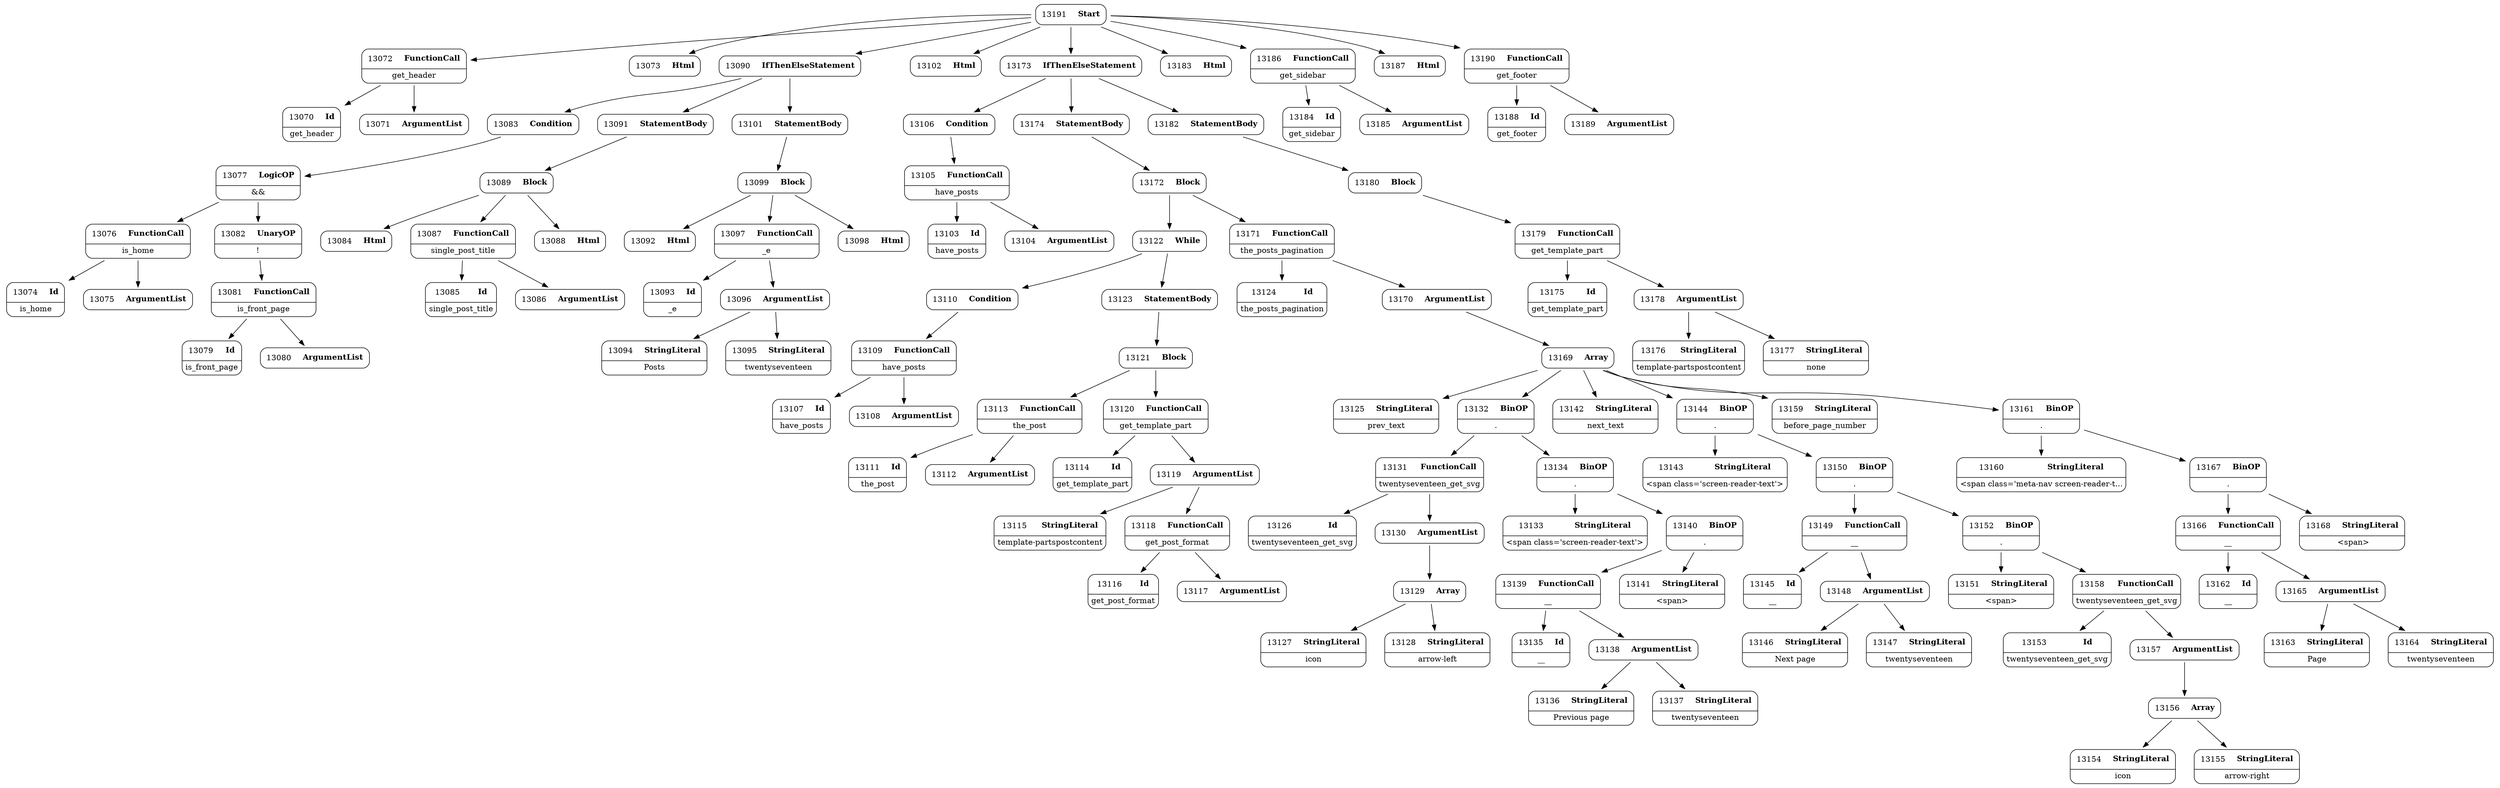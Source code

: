 digraph ast {
node [shape=none];
13070 [label=<<TABLE border='1' cellspacing='0' cellpadding='10' style='rounded' ><TR><TD border='0'>13070</TD><TD border='0'><B>Id</B></TD></TR><HR/><TR><TD border='0' cellpadding='5' colspan='2'>get_header</TD></TR></TABLE>>];
13071 [label=<<TABLE border='1' cellspacing='0' cellpadding='10' style='rounded' ><TR><TD border='0'>13071</TD><TD border='0'><B>ArgumentList</B></TD></TR></TABLE>>];
13072 [label=<<TABLE border='1' cellspacing='0' cellpadding='10' style='rounded' ><TR><TD border='0'>13072</TD><TD border='0'><B>FunctionCall</B></TD></TR><HR/><TR><TD border='0' cellpadding='5' colspan='2'>get_header</TD></TR></TABLE>>];
13072 -> 13070 [weight=2];
13072 -> 13071 [weight=2];
13073 [label=<<TABLE border='1' cellspacing='0' cellpadding='10' style='rounded' ><TR><TD border='0'>13073</TD><TD border='0'><B>Html</B></TD></TR></TABLE>>];
13074 [label=<<TABLE border='1' cellspacing='0' cellpadding='10' style='rounded' ><TR><TD border='0'>13074</TD><TD border='0'><B>Id</B></TD></TR><HR/><TR><TD border='0' cellpadding='5' colspan='2'>is_home</TD></TR></TABLE>>];
13075 [label=<<TABLE border='1' cellspacing='0' cellpadding='10' style='rounded' ><TR><TD border='0'>13075</TD><TD border='0'><B>ArgumentList</B></TD></TR></TABLE>>];
13076 [label=<<TABLE border='1' cellspacing='0' cellpadding='10' style='rounded' ><TR><TD border='0'>13076</TD><TD border='0'><B>FunctionCall</B></TD></TR><HR/><TR><TD border='0' cellpadding='5' colspan='2'>is_home</TD></TR></TABLE>>];
13076 -> 13074 [weight=2];
13076 -> 13075 [weight=2];
13077 [label=<<TABLE border='1' cellspacing='0' cellpadding='10' style='rounded' ><TR><TD border='0'>13077</TD><TD border='0'><B>LogicOP</B></TD></TR><HR/><TR><TD border='0' cellpadding='5' colspan='2'>&amp;&amp;</TD></TR></TABLE>>];
13077 -> 13076 [weight=2];
13077 -> 13082 [weight=2];
13079 [label=<<TABLE border='1' cellspacing='0' cellpadding='10' style='rounded' ><TR><TD border='0'>13079</TD><TD border='0'><B>Id</B></TD></TR><HR/><TR><TD border='0' cellpadding='5' colspan='2'>is_front_page</TD></TR></TABLE>>];
13080 [label=<<TABLE border='1' cellspacing='0' cellpadding='10' style='rounded' ><TR><TD border='0'>13080</TD><TD border='0'><B>ArgumentList</B></TD></TR></TABLE>>];
13081 [label=<<TABLE border='1' cellspacing='0' cellpadding='10' style='rounded' ><TR><TD border='0'>13081</TD><TD border='0'><B>FunctionCall</B></TD></TR><HR/><TR><TD border='0' cellpadding='5' colspan='2'>is_front_page</TD></TR></TABLE>>];
13081 -> 13079 [weight=2];
13081 -> 13080 [weight=2];
13082 [label=<<TABLE border='1' cellspacing='0' cellpadding='10' style='rounded' ><TR><TD border='0'>13082</TD><TD border='0'><B>UnaryOP</B></TD></TR><HR/><TR><TD border='0' cellpadding='5' colspan='2'>!</TD></TR></TABLE>>];
13082 -> 13081 [weight=2];
13083 [label=<<TABLE border='1' cellspacing='0' cellpadding='10' style='rounded' ><TR><TD border='0'>13083</TD><TD border='0'><B>Condition</B></TD></TR></TABLE>>];
13083 -> 13077 [weight=2];
13084 [label=<<TABLE border='1' cellspacing='0' cellpadding='10' style='rounded' ><TR><TD border='0'>13084</TD><TD border='0'><B>Html</B></TD></TR></TABLE>>];
13085 [label=<<TABLE border='1' cellspacing='0' cellpadding='10' style='rounded' ><TR><TD border='0'>13085</TD><TD border='0'><B>Id</B></TD></TR><HR/><TR><TD border='0' cellpadding='5' colspan='2'>single_post_title</TD></TR></TABLE>>];
13086 [label=<<TABLE border='1' cellspacing='0' cellpadding='10' style='rounded' ><TR><TD border='0'>13086</TD><TD border='0'><B>ArgumentList</B></TD></TR></TABLE>>];
13087 [label=<<TABLE border='1' cellspacing='0' cellpadding='10' style='rounded' ><TR><TD border='0'>13087</TD><TD border='0'><B>FunctionCall</B></TD></TR><HR/><TR><TD border='0' cellpadding='5' colspan='2'>single_post_title</TD></TR></TABLE>>];
13087 -> 13085 [weight=2];
13087 -> 13086 [weight=2];
13088 [label=<<TABLE border='1' cellspacing='0' cellpadding='10' style='rounded' ><TR><TD border='0'>13088</TD><TD border='0'><B>Html</B></TD></TR></TABLE>>];
13089 [label=<<TABLE border='1' cellspacing='0' cellpadding='10' style='rounded' ><TR><TD border='0'>13089</TD><TD border='0'><B>Block</B></TD></TR></TABLE>>];
13089 -> 13084 [weight=2];
13089 -> 13087 [weight=2];
13089 -> 13088 [weight=2];
13090 [label=<<TABLE border='1' cellspacing='0' cellpadding='10' style='rounded' ><TR><TD border='0'>13090</TD><TD border='0'><B>IfThenElseStatement</B></TD></TR></TABLE>>];
13090 -> 13083 [weight=2];
13090 -> 13091 [weight=2];
13090 -> 13101 [weight=2];
13091 [label=<<TABLE border='1' cellspacing='0' cellpadding='10' style='rounded' ><TR><TD border='0'>13091</TD><TD border='0'><B>StatementBody</B></TD></TR></TABLE>>];
13091 -> 13089 [weight=2];
13092 [label=<<TABLE border='1' cellspacing='0' cellpadding='10' style='rounded' ><TR><TD border='0'>13092</TD><TD border='0'><B>Html</B></TD></TR></TABLE>>];
13093 [label=<<TABLE border='1' cellspacing='0' cellpadding='10' style='rounded' ><TR><TD border='0'>13093</TD><TD border='0'><B>Id</B></TD></TR><HR/><TR><TD border='0' cellpadding='5' colspan='2'>_e</TD></TR></TABLE>>];
13094 [label=<<TABLE border='1' cellspacing='0' cellpadding='10' style='rounded' ><TR><TD border='0'>13094</TD><TD border='0'><B>StringLiteral</B></TD></TR><HR/><TR><TD border='0' cellpadding='5' colspan='2'>Posts</TD></TR></TABLE>>];
13095 [label=<<TABLE border='1' cellspacing='0' cellpadding='10' style='rounded' ><TR><TD border='0'>13095</TD><TD border='0'><B>StringLiteral</B></TD></TR><HR/><TR><TD border='0' cellpadding='5' colspan='2'>twentyseventeen</TD></TR></TABLE>>];
13096 [label=<<TABLE border='1' cellspacing='0' cellpadding='10' style='rounded' ><TR><TD border='0'>13096</TD><TD border='0'><B>ArgumentList</B></TD></TR></TABLE>>];
13096 -> 13094 [weight=2];
13096 -> 13095 [weight=2];
13097 [label=<<TABLE border='1' cellspacing='0' cellpadding='10' style='rounded' ><TR><TD border='0'>13097</TD><TD border='0'><B>FunctionCall</B></TD></TR><HR/><TR><TD border='0' cellpadding='5' colspan='2'>_e</TD></TR></TABLE>>];
13097 -> 13093 [weight=2];
13097 -> 13096 [weight=2];
13098 [label=<<TABLE border='1' cellspacing='0' cellpadding='10' style='rounded' ><TR><TD border='0'>13098</TD><TD border='0'><B>Html</B></TD></TR></TABLE>>];
13099 [label=<<TABLE border='1' cellspacing='0' cellpadding='10' style='rounded' ><TR><TD border='0'>13099</TD><TD border='0'><B>Block</B></TD></TR></TABLE>>];
13099 -> 13092 [weight=2];
13099 -> 13097 [weight=2];
13099 -> 13098 [weight=2];
13101 [label=<<TABLE border='1' cellspacing='0' cellpadding='10' style='rounded' ><TR><TD border='0'>13101</TD><TD border='0'><B>StatementBody</B></TD></TR></TABLE>>];
13101 -> 13099 [weight=2];
13102 [label=<<TABLE border='1' cellspacing='0' cellpadding='10' style='rounded' ><TR><TD border='0'>13102</TD><TD border='0'><B>Html</B></TD></TR></TABLE>>];
13103 [label=<<TABLE border='1' cellspacing='0' cellpadding='10' style='rounded' ><TR><TD border='0'>13103</TD><TD border='0'><B>Id</B></TD></TR><HR/><TR><TD border='0' cellpadding='5' colspan='2'>have_posts</TD></TR></TABLE>>];
13104 [label=<<TABLE border='1' cellspacing='0' cellpadding='10' style='rounded' ><TR><TD border='0'>13104</TD><TD border='0'><B>ArgumentList</B></TD></TR></TABLE>>];
13105 [label=<<TABLE border='1' cellspacing='0' cellpadding='10' style='rounded' ><TR><TD border='0'>13105</TD><TD border='0'><B>FunctionCall</B></TD></TR><HR/><TR><TD border='0' cellpadding='5' colspan='2'>have_posts</TD></TR></TABLE>>];
13105 -> 13103 [weight=2];
13105 -> 13104 [weight=2];
13106 [label=<<TABLE border='1' cellspacing='0' cellpadding='10' style='rounded' ><TR><TD border='0'>13106</TD><TD border='0'><B>Condition</B></TD></TR></TABLE>>];
13106 -> 13105 [weight=2];
13107 [label=<<TABLE border='1' cellspacing='0' cellpadding='10' style='rounded' ><TR><TD border='0'>13107</TD><TD border='0'><B>Id</B></TD></TR><HR/><TR><TD border='0' cellpadding='5' colspan='2'>have_posts</TD></TR></TABLE>>];
13108 [label=<<TABLE border='1' cellspacing='0' cellpadding='10' style='rounded' ><TR><TD border='0'>13108</TD><TD border='0'><B>ArgumentList</B></TD></TR></TABLE>>];
13109 [label=<<TABLE border='1' cellspacing='0' cellpadding='10' style='rounded' ><TR><TD border='0'>13109</TD><TD border='0'><B>FunctionCall</B></TD></TR><HR/><TR><TD border='0' cellpadding='5' colspan='2'>have_posts</TD></TR></TABLE>>];
13109 -> 13107 [weight=2];
13109 -> 13108 [weight=2];
13110 [label=<<TABLE border='1' cellspacing='0' cellpadding='10' style='rounded' ><TR><TD border='0'>13110</TD><TD border='0'><B>Condition</B></TD></TR></TABLE>>];
13110 -> 13109 [weight=2];
13111 [label=<<TABLE border='1' cellspacing='0' cellpadding='10' style='rounded' ><TR><TD border='0'>13111</TD><TD border='0'><B>Id</B></TD></TR><HR/><TR><TD border='0' cellpadding='5' colspan='2'>the_post</TD></TR></TABLE>>];
13112 [label=<<TABLE border='1' cellspacing='0' cellpadding='10' style='rounded' ><TR><TD border='0'>13112</TD><TD border='0'><B>ArgumentList</B></TD></TR></TABLE>>];
13113 [label=<<TABLE border='1' cellspacing='0' cellpadding='10' style='rounded' ><TR><TD border='0'>13113</TD><TD border='0'><B>FunctionCall</B></TD></TR><HR/><TR><TD border='0' cellpadding='5' colspan='2'>the_post</TD></TR></TABLE>>];
13113 -> 13111 [weight=2];
13113 -> 13112 [weight=2];
13114 [label=<<TABLE border='1' cellspacing='0' cellpadding='10' style='rounded' ><TR><TD border='0'>13114</TD><TD border='0'><B>Id</B></TD></TR><HR/><TR><TD border='0' cellpadding='5' colspan='2'>get_template_part</TD></TR></TABLE>>];
13115 [label=<<TABLE border='1' cellspacing='0' cellpadding='10' style='rounded' ><TR><TD border='0'>13115</TD><TD border='0'><B>StringLiteral</B></TD></TR><HR/><TR><TD border='0' cellpadding='5' colspan='2'>template-partspostcontent</TD></TR></TABLE>>];
13116 [label=<<TABLE border='1' cellspacing='0' cellpadding='10' style='rounded' ><TR><TD border='0'>13116</TD><TD border='0'><B>Id</B></TD></TR><HR/><TR><TD border='0' cellpadding='5' colspan='2'>get_post_format</TD></TR></TABLE>>];
13117 [label=<<TABLE border='1' cellspacing='0' cellpadding='10' style='rounded' ><TR><TD border='0'>13117</TD><TD border='0'><B>ArgumentList</B></TD></TR></TABLE>>];
13118 [label=<<TABLE border='1' cellspacing='0' cellpadding='10' style='rounded' ><TR><TD border='0'>13118</TD><TD border='0'><B>FunctionCall</B></TD></TR><HR/><TR><TD border='0' cellpadding='5' colspan='2'>get_post_format</TD></TR></TABLE>>];
13118 -> 13116 [weight=2];
13118 -> 13117 [weight=2];
13119 [label=<<TABLE border='1' cellspacing='0' cellpadding='10' style='rounded' ><TR><TD border='0'>13119</TD><TD border='0'><B>ArgumentList</B></TD></TR></TABLE>>];
13119 -> 13115 [weight=2];
13119 -> 13118 [weight=2];
13120 [label=<<TABLE border='1' cellspacing='0' cellpadding='10' style='rounded' ><TR><TD border='0'>13120</TD><TD border='0'><B>FunctionCall</B></TD></TR><HR/><TR><TD border='0' cellpadding='5' colspan='2'>get_template_part</TD></TR></TABLE>>];
13120 -> 13114 [weight=2];
13120 -> 13119 [weight=2];
13121 [label=<<TABLE border='1' cellspacing='0' cellpadding='10' style='rounded' ><TR><TD border='0'>13121</TD><TD border='0'><B>Block</B></TD></TR></TABLE>>];
13121 -> 13113 [weight=2];
13121 -> 13120 [weight=2];
13122 [label=<<TABLE border='1' cellspacing='0' cellpadding='10' style='rounded' ><TR><TD border='0'>13122</TD><TD border='0'><B>While</B></TD></TR></TABLE>>];
13122 -> 13110 [weight=2];
13122 -> 13123 [weight=2];
13123 [label=<<TABLE border='1' cellspacing='0' cellpadding='10' style='rounded' ><TR><TD border='0'>13123</TD><TD border='0'><B>StatementBody</B></TD></TR></TABLE>>];
13123 -> 13121 [weight=2];
13124 [label=<<TABLE border='1' cellspacing='0' cellpadding='10' style='rounded' ><TR><TD border='0'>13124</TD><TD border='0'><B>Id</B></TD></TR><HR/><TR><TD border='0' cellpadding='5' colspan='2'>the_posts_pagination</TD></TR></TABLE>>];
13125 [label=<<TABLE border='1' cellspacing='0' cellpadding='10' style='rounded' ><TR><TD border='0'>13125</TD><TD border='0'><B>StringLiteral</B></TD></TR><HR/><TR><TD border='0' cellpadding='5' colspan='2'>prev_text</TD></TR></TABLE>>];
13126 [label=<<TABLE border='1' cellspacing='0' cellpadding='10' style='rounded' ><TR><TD border='0'>13126</TD><TD border='0'><B>Id</B></TD></TR><HR/><TR><TD border='0' cellpadding='5' colspan='2'>twentyseventeen_get_svg</TD></TR></TABLE>>];
13127 [label=<<TABLE border='1' cellspacing='0' cellpadding='10' style='rounded' ><TR><TD border='0'>13127</TD><TD border='0'><B>StringLiteral</B></TD></TR><HR/><TR><TD border='0' cellpadding='5' colspan='2'>icon</TD></TR></TABLE>>];
13128 [label=<<TABLE border='1' cellspacing='0' cellpadding='10' style='rounded' ><TR><TD border='0'>13128</TD><TD border='0'><B>StringLiteral</B></TD></TR><HR/><TR><TD border='0' cellpadding='5' colspan='2'>arrow-left</TD></TR></TABLE>>];
13129 [label=<<TABLE border='1' cellspacing='0' cellpadding='10' style='rounded' ><TR><TD border='0'>13129</TD><TD border='0'><B>Array</B></TD></TR></TABLE>>];
13129 -> 13127 [weight=2];
13129 -> 13128 [weight=2];
13130 [label=<<TABLE border='1' cellspacing='0' cellpadding='10' style='rounded' ><TR><TD border='0'>13130</TD><TD border='0'><B>ArgumentList</B></TD></TR></TABLE>>];
13130 -> 13129 [weight=2];
13131 [label=<<TABLE border='1' cellspacing='0' cellpadding='10' style='rounded' ><TR><TD border='0'>13131</TD><TD border='0'><B>FunctionCall</B></TD></TR><HR/><TR><TD border='0' cellpadding='5' colspan='2'>twentyseventeen_get_svg</TD></TR></TABLE>>];
13131 -> 13126 [weight=2];
13131 -> 13130 [weight=2];
13132 [label=<<TABLE border='1' cellspacing='0' cellpadding='10' style='rounded' ><TR><TD border='0'>13132</TD><TD border='0'><B>BinOP</B></TD></TR><HR/><TR><TD border='0' cellpadding='5' colspan='2'>.</TD></TR></TABLE>>];
13132 -> 13131 [weight=2];
13132 -> 13134 [weight=2];
13133 [label=<<TABLE border='1' cellspacing='0' cellpadding='10' style='rounded' ><TR><TD border='0'>13133</TD><TD border='0'><B>StringLiteral</B></TD></TR><HR/><TR><TD border='0' cellpadding='5' colspan='2'>&lt;span class='screen-reader-text'&gt;</TD></TR></TABLE>>];
13134 [label=<<TABLE border='1' cellspacing='0' cellpadding='10' style='rounded' ><TR><TD border='0'>13134</TD><TD border='0'><B>BinOP</B></TD></TR><HR/><TR><TD border='0' cellpadding='5' colspan='2'>.</TD></TR></TABLE>>];
13134 -> 13133 [weight=2];
13134 -> 13140 [weight=2];
13135 [label=<<TABLE border='1' cellspacing='0' cellpadding='10' style='rounded' ><TR><TD border='0'>13135</TD><TD border='0'><B>Id</B></TD></TR><HR/><TR><TD border='0' cellpadding='5' colspan='2'>__</TD></TR></TABLE>>];
13136 [label=<<TABLE border='1' cellspacing='0' cellpadding='10' style='rounded' ><TR><TD border='0'>13136</TD><TD border='0'><B>StringLiteral</B></TD></TR><HR/><TR><TD border='0' cellpadding='5' colspan='2'>Previous page</TD></TR></TABLE>>];
13137 [label=<<TABLE border='1' cellspacing='0' cellpadding='10' style='rounded' ><TR><TD border='0'>13137</TD><TD border='0'><B>StringLiteral</B></TD></TR><HR/><TR><TD border='0' cellpadding='5' colspan='2'>twentyseventeen</TD></TR></TABLE>>];
13138 [label=<<TABLE border='1' cellspacing='0' cellpadding='10' style='rounded' ><TR><TD border='0'>13138</TD><TD border='0'><B>ArgumentList</B></TD></TR></TABLE>>];
13138 -> 13136 [weight=2];
13138 -> 13137 [weight=2];
13139 [label=<<TABLE border='1' cellspacing='0' cellpadding='10' style='rounded' ><TR><TD border='0'>13139</TD><TD border='0'><B>FunctionCall</B></TD></TR><HR/><TR><TD border='0' cellpadding='5' colspan='2'>__</TD></TR></TABLE>>];
13139 -> 13135 [weight=2];
13139 -> 13138 [weight=2];
13140 [label=<<TABLE border='1' cellspacing='0' cellpadding='10' style='rounded' ><TR><TD border='0'>13140</TD><TD border='0'><B>BinOP</B></TD></TR><HR/><TR><TD border='0' cellpadding='5' colspan='2'>.</TD></TR></TABLE>>];
13140 -> 13139 [weight=2];
13140 -> 13141 [weight=2];
13141 [label=<<TABLE border='1' cellspacing='0' cellpadding='10' style='rounded' ><TR><TD border='0'>13141</TD><TD border='0'><B>StringLiteral</B></TD></TR><HR/><TR><TD border='0' cellpadding='5' colspan='2'>&lt;span&gt;</TD></TR></TABLE>>];
13142 [label=<<TABLE border='1' cellspacing='0' cellpadding='10' style='rounded' ><TR><TD border='0'>13142</TD><TD border='0'><B>StringLiteral</B></TD></TR><HR/><TR><TD border='0' cellpadding='5' colspan='2'>next_text</TD></TR></TABLE>>];
13143 [label=<<TABLE border='1' cellspacing='0' cellpadding='10' style='rounded' ><TR><TD border='0'>13143</TD><TD border='0'><B>StringLiteral</B></TD></TR><HR/><TR><TD border='0' cellpadding='5' colspan='2'>&lt;span class='screen-reader-text'&gt;</TD></TR></TABLE>>];
13144 [label=<<TABLE border='1' cellspacing='0' cellpadding='10' style='rounded' ><TR><TD border='0'>13144</TD><TD border='0'><B>BinOP</B></TD></TR><HR/><TR><TD border='0' cellpadding='5' colspan='2'>.</TD></TR></TABLE>>];
13144 -> 13143 [weight=2];
13144 -> 13150 [weight=2];
13145 [label=<<TABLE border='1' cellspacing='0' cellpadding='10' style='rounded' ><TR><TD border='0'>13145</TD><TD border='0'><B>Id</B></TD></TR><HR/><TR><TD border='0' cellpadding='5' colspan='2'>__</TD></TR></TABLE>>];
13146 [label=<<TABLE border='1' cellspacing='0' cellpadding='10' style='rounded' ><TR><TD border='0'>13146</TD><TD border='0'><B>StringLiteral</B></TD></TR><HR/><TR><TD border='0' cellpadding='5' colspan='2'>Next page</TD></TR></TABLE>>];
13147 [label=<<TABLE border='1' cellspacing='0' cellpadding='10' style='rounded' ><TR><TD border='0'>13147</TD><TD border='0'><B>StringLiteral</B></TD></TR><HR/><TR><TD border='0' cellpadding='5' colspan='2'>twentyseventeen</TD></TR></TABLE>>];
13148 [label=<<TABLE border='1' cellspacing='0' cellpadding='10' style='rounded' ><TR><TD border='0'>13148</TD><TD border='0'><B>ArgumentList</B></TD></TR></TABLE>>];
13148 -> 13146 [weight=2];
13148 -> 13147 [weight=2];
13149 [label=<<TABLE border='1' cellspacing='0' cellpadding='10' style='rounded' ><TR><TD border='0'>13149</TD><TD border='0'><B>FunctionCall</B></TD></TR><HR/><TR><TD border='0' cellpadding='5' colspan='2'>__</TD></TR></TABLE>>];
13149 -> 13145 [weight=2];
13149 -> 13148 [weight=2];
13150 [label=<<TABLE border='1' cellspacing='0' cellpadding='10' style='rounded' ><TR><TD border='0'>13150</TD><TD border='0'><B>BinOP</B></TD></TR><HR/><TR><TD border='0' cellpadding='5' colspan='2'>.</TD></TR></TABLE>>];
13150 -> 13149 [weight=2];
13150 -> 13152 [weight=2];
13151 [label=<<TABLE border='1' cellspacing='0' cellpadding='10' style='rounded' ><TR><TD border='0'>13151</TD><TD border='0'><B>StringLiteral</B></TD></TR><HR/><TR><TD border='0' cellpadding='5' colspan='2'>&lt;span&gt;</TD></TR></TABLE>>];
13152 [label=<<TABLE border='1' cellspacing='0' cellpadding='10' style='rounded' ><TR><TD border='0'>13152</TD><TD border='0'><B>BinOP</B></TD></TR><HR/><TR><TD border='0' cellpadding='5' colspan='2'>.</TD></TR></TABLE>>];
13152 -> 13151 [weight=2];
13152 -> 13158 [weight=2];
13153 [label=<<TABLE border='1' cellspacing='0' cellpadding='10' style='rounded' ><TR><TD border='0'>13153</TD><TD border='0'><B>Id</B></TD></TR><HR/><TR><TD border='0' cellpadding='5' colspan='2'>twentyseventeen_get_svg</TD></TR></TABLE>>];
13154 [label=<<TABLE border='1' cellspacing='0' cellpadding='10' style='rounded' ><TR><TD border='0'>13154</TD><TD border='0'><B>StringLiteral</B></TD></TR><HR/><TR><TD border='0' cellpadding='5' colspan='2'>icon</TD></TR></TABLE>>];
13155 [label=<<TABLE border='1' cellspacing='0' cellpadding='10' style='rounded' ><TR><TD border='0'>13155</TD><TD border='0'><B>StringLiteral</B></TD></TR><HR/><TR><TD border='0' cellpadding='5' colspan='2'>arrow-right</TD></TR></TABLE>>];
13156 [label=<<TABLE border='1' cellspacing='0' cellpadding='10' style='rounded' ><TR><TD border='0'>13156</TD><TD border='0'><B>Array</B></TD></TR></TABLE>>];
13156 -> 13154 [weight=2];
13156 -> 13155 [weight=2];
13157 [label=<<TABLE border='1' cellspacing='0' cellpadding='10' style='rounded' ><TR><TD border='0'>13157</TD><TD border='0'><B>ArgumentList</B></TD></TR></TABLE>>];
13157 -> 13156 [weight=2];
13158 [label=<<TABLE border='1' cellspacing='0' cellpadding='10' style='rounded' ><TR><TD border='0'>13158</TD><TD border='0'><B>FunctionCall</B></TD></TR><HR/><TR><TD border='0' cellpadding='5' colspan='2'>twentyseventeen_get_svg</TD></TR></TABLE>>];
13158 -> 13153 [weight=2];
13158 -> 13157 [weight=2];
13159 [label=<<TABLE border='1' cellspacing='0' cellpadding='10' style='rounded' ><TR><TD border='0'>13159</TD><TD border='0'><B>StringLiteral</B></TD></TR><HR/><TR><TD border='0' cellpadding='5' colspan='2'>before_page_number</TD></TR></TABLE>>];
13160 [label=<<TABLE border='1' cellspacing='0' cellpadding='10' style='rounded' ><TR><TD border='0'>13160</TD><TD border='0'><B>StringLiteral</B></TD></TR><HR/><TR><TD border='0' cellpadding='5' colspan='2'>&lt;span class='meta-nav screen-reader-t...</TD></TR></TABLE>>];
13161 [label=<<TABLE border='1' cellspacing='0' cellpadding='10' style='rounded' ><TR><TD border='0'>13161</TD><TD border='0'><B>BinOP</B></TD></TR><HR/><TR><TD border='0' cellpadding='5' colspan='2'>.</TD></TR></TABLE>>];
13161 -> 13160 [weight=2];
13161 -> 13167 [weight=2];
13162 [label=<<TABLE border='1' cellspacing='0' cellpadding='10' style='rounded' ><TR><TD border='0'>13162</TD><TD border='0'><B>Id</B></TD></TR><HR/><TR><TD border='0' cellpadding='5' colspan='2'>__</TD></TR></TABLE>>];
13163 [label=<<TABLE border='1' cellspacing='0' cellpadding='10' style='rounded' ><TR><TD border='0'>13163</TD><TD border='0'><B>StringLiteral</B></TD></TR><HR/><TR><TD border='0' cellpadding='5' colspan='2'>Page</TD></TR></TABLE>>];
13164 [label=<<TABLE border='1' cellspacing='0' cellpadding='10' style='rounded' ><TR><TD border='0'>13164</TD><TD border='0'><B>StringLiteral</B></TD></TR><HR/><TR><TD border='0' cellpadding='5' colspan='2'>twentyseventeen</TD></TR></TABLE>>];
13165 [label=<<TABLE border='1' cellspacing='0' cellpadding='10' style='rounded' ><TR><TD border='0'>13165</TD><TD border='0'><B>ArgumentList</B></TD></TR></TABLE>>];
13165 -> 13163 [weight=2];
13165 -> 13164 [weight=2];
13166 [label=<<TABLE border='1' cellspacing='0' cellpadding='10' style='rounded' ><TR><TD border='0'>13166</TD><TD border='0'><B>FunctionCall</B></TD></TR><HR/><TR><TD border='0' cellpadding='5' colspan='2'>__</TD></TR></TABLE>>];
13166 -> 13162 [weight=2];
13166 -> 13165 [weight=2];
13167 [label=<<TABLE border='1' cellspacing='0' cellpadding='10' style='rounded' ><TR><TD border='0'>13167</TD><TD border='0'><B>BinOP</B></TD></TR><HR/><TR><TD border='0' cellpadding='5' colspan='2'>.</TD></TR></TABLE>>];
13167 -> 13166 [weight=2];
13167 -> 13168 [weight=2];
13168 [label=<<TABLE border='1' cellspacing='0' cellpadding='10' style='rounded' ><TR><TD border='0'>13168</TD><TD border='0'><B>StringLiteral</B></TD></TR><HR/><TR><TD border='0' cellpadding='5' colspan='2'> &lt;span&gt;</TD></TR></TABLE>>];
13169 [label=<<TABLE border='1' cellspacing='0' cellpadding='10' style='rounded' ><TR><TD border='0'>13169</TD><TD border='0'><B>Array</B></TD></TR></TABLE>>];
13169 -> 13125 [weight=2];
13169 -> 13132 [weight=2];
13169 -> 13142 [weight=2];
13169 -> 13144 [weight=2];
13169 -> 13159 [weight=2];
13169 -> 13161 [weight=2];
13170 [label=<<TABLE border='1' cellspacing='0' cellpadding='10' style='rounded' ><TR><TD border='0'>13170</TD><TD border='0'><B>ArgumentList</B></TD></TR></TABLE>>];
13170 -> 13169 [weight=2];
13171 [label=<<TABLE border='1' cellspacing='0' cellpadding='10' style='rounded' ><TR><TD border='0'>13171</TD><TD border='0'><B>FunctionCall</B></TD></TR><HR/><TR><TD border='0' cellpadding='5' colspan='2'>the_posts_pagination</TD></TR></TABLE>>];
13171 -> 13124 [weight=2];
13171 -> 13170 [weight=2];
13172 [label=<<TABLE border='1' cellspacing='0' cellpadding='10' style='rounded' ><TR><TD border='0'>13172</TD><TD border='0'><B>Block</B></TD></TR></TABLE>>];
13172 -> 13122 [weight=2];
13172 -> 13171 [weight=2];
13173 [label=<<TABLE border='1' cellspacing='0' cellpadding='10' style='rounded' ><TR><TD border='0'>13173</TD><TD border='0'><B>IfThenElseStatement</B></TD></TR></TABLE>>];
13173 -> 13106 [weight=2];
13173 -> 13174 [weight=2];
13173 -> 13182 [weight=2];
13174 [label=<<TABLE border='1' cellspacing='0' cellpadding='10' style='rounded' ><TR><TD border='0'>13174</TD><TD border='0'><B>StatementBody</B></TD></TR></TABLE>>];
13174 -> 13172 [weight=2];
13175 [label=<<TABLE border='1' cellspacing='0' cellpadding='10' style='rounded' ><TR><TD border='0'>13175</TD><TD border='0'><B>Id</B></TD></TR><HR/><TR><TD border='0' cellpadding='5' colspan='2'>get_template_part</TD></TR></TABLE>>];
13176 [label=<<TABLE border='1' cellspacing='0' cellpadding='10' style='rounded' ><TR><TD border='0'>13176</TD><TD border='0'><B>StringLiteral</B></TD></TR><HR/><TR><TD border='0' cellpadding='5' colspan='2'>template-partspostcontent</TD></TR></TABLE>>];
13177 [label=<<TABLE border='1' cellspacing='0' cellpadding='10' style='rounded' ><TR><TD border='0'>13177</TD><TD border='0'><B>StringLiteral</B></TD></TR><HR/><TR><TD border='0' cellpadding='5' colspan='2'>none</TD></TR></TABLE>>];
13178 [label=<<TABLE border='1' cellspacing='0' cellpadding='10' style='rounded' ><TR><TD border='0'>13178</TD><TD border='0'><B>ArgumentList</B></TD></TR></TABLE>>];
13178 -> 13176 [weight=2];
13178 -> 13177 [weight=2];
13179 [label=<<TABLE border='1' cellspacing='0' cellpadding='10' style='rounded' ><TR><TD border='0'>13179</TD><TD border='0'><B>FunctionCall</B></TD></TR><HR/><TR><TD border='0' cellpadding='5' colspan='2'>get_template_part</TD></TR></TABLE>>];
13179 -> 13175 [weight=2];
13179 -> 13178 [weight=2];
13180 [label=<<TABLE border='1' cellspacing='0' cellpadding='10' style='rounded' ><TR><TD border='0'>13180</TD><TD border='0'><B>Block</B></TD></TR></TABLE>>];
13180 -> 13179 [weight=2];
13182 [label=<<TABLE border='1' cellspacing='0' cellpadding='10' style='rounded' ><TR><TD border='0'>13182</TD><TD border='0'><B>StatementBody</B></TD></TR></TABLE>>];
13182 -> 13180 [weight=2];
13183 [label=<<TABLE border='1' cellspacing='0' cellpadding='10' style='rounded' ><TR><TD border='0'>13183</TD><TD border='0'><B>Html</B></TD></TR></TABLE>>];
13184 [label=<<TABLE border='1' cellspacing='0' cellpadding='10' style='rounded' ><TR><TD border='0'>13184</TD><TD border='0'><B>Id</B></TD></TR><HR/><TR><TD border='0' cellpadding='5' colspan='2'>get_sidebar</TD></TR></TABLE>>];
13185 [label=<<TABLE border='1' cellspacing='0' cellpadding='10' style='rounded' ><TR><TD border='0'>13185</TD><TD border='0'><B>ArgumentList</B></TD></TR></TABLE>>];
13186 [label=<<TABLE border='1' cellspacing='0' cellpadding='10' style='rounded' ><TR><TD border='0'>13186</TD><TD border='0'><B>FunctionCall</B></TD></TR><HR/><TR><TD border='0' cellpadding='5' colspan='2'>get_sidebar</TD></TR></TABLE>>];
13186 -> 13184 [weight=2];
13186 -> 13185 [weight=2];
13187 [label=<<TABLE border='1' cellspacing='0' cellpadding='10' style='rounded' ><TR><TD border='0'>13187</TD><TD border='0'><B>Html</B></TD></TR></TABLE>>];
13188 [label=<<TABLE border='1' cellspacing='0' cellpadding='10' style='rounded' ><TR><TD border='0'>13188</TD><TD border='0'><B>Id</B></TD></TR><HR/><TR><TD border='0' cellpadding='5' colspan='2'>get_footer</TD></TR></TABLE>>];
13189 [label=<<TABLE border='1' cellspacing='0' cellpadding='10' style='rounded' ><TR><TD border='0'>13189</TD><TD border='0'><B>ArgumentList</B></TD></TR></TABLE>>];
13190 [label=<<TABLE border='1' cellspacing='0' cellpadding='10' style='rounded' ><TR><TD border='0'>13190</TD><TD border='0'><B>FunctionCall</B></TD></TR><HR/><TR><TD border='0' cellpadding='5' colspan='2'>get_footer</TD></TR></TABLE>>];
13190 -> 13188 [weight=2];
13190 -> 13189 [weight=2];
13191 [label=<<TABLE border='1' cellspacing='0' cellpadding='10' style='rounded' ><TR><TD border='0'>13191</TD><TD border='0'><B>Start</B></TD></TR></TABLE>>];
13191 -> 13072 [weight=2];
13191 -> 13073 [weight=2];
13191 -> 13090 [weight=2];
13191 -> 13102 [weight=2];
13191 -> 13173 [weight=2];
13191 -> 13183 [weight=2];
13191 -> 13186 [weight=2];
13191 -> 13187 [weight=2];
13191 -> 13190 [weight=2];
}

